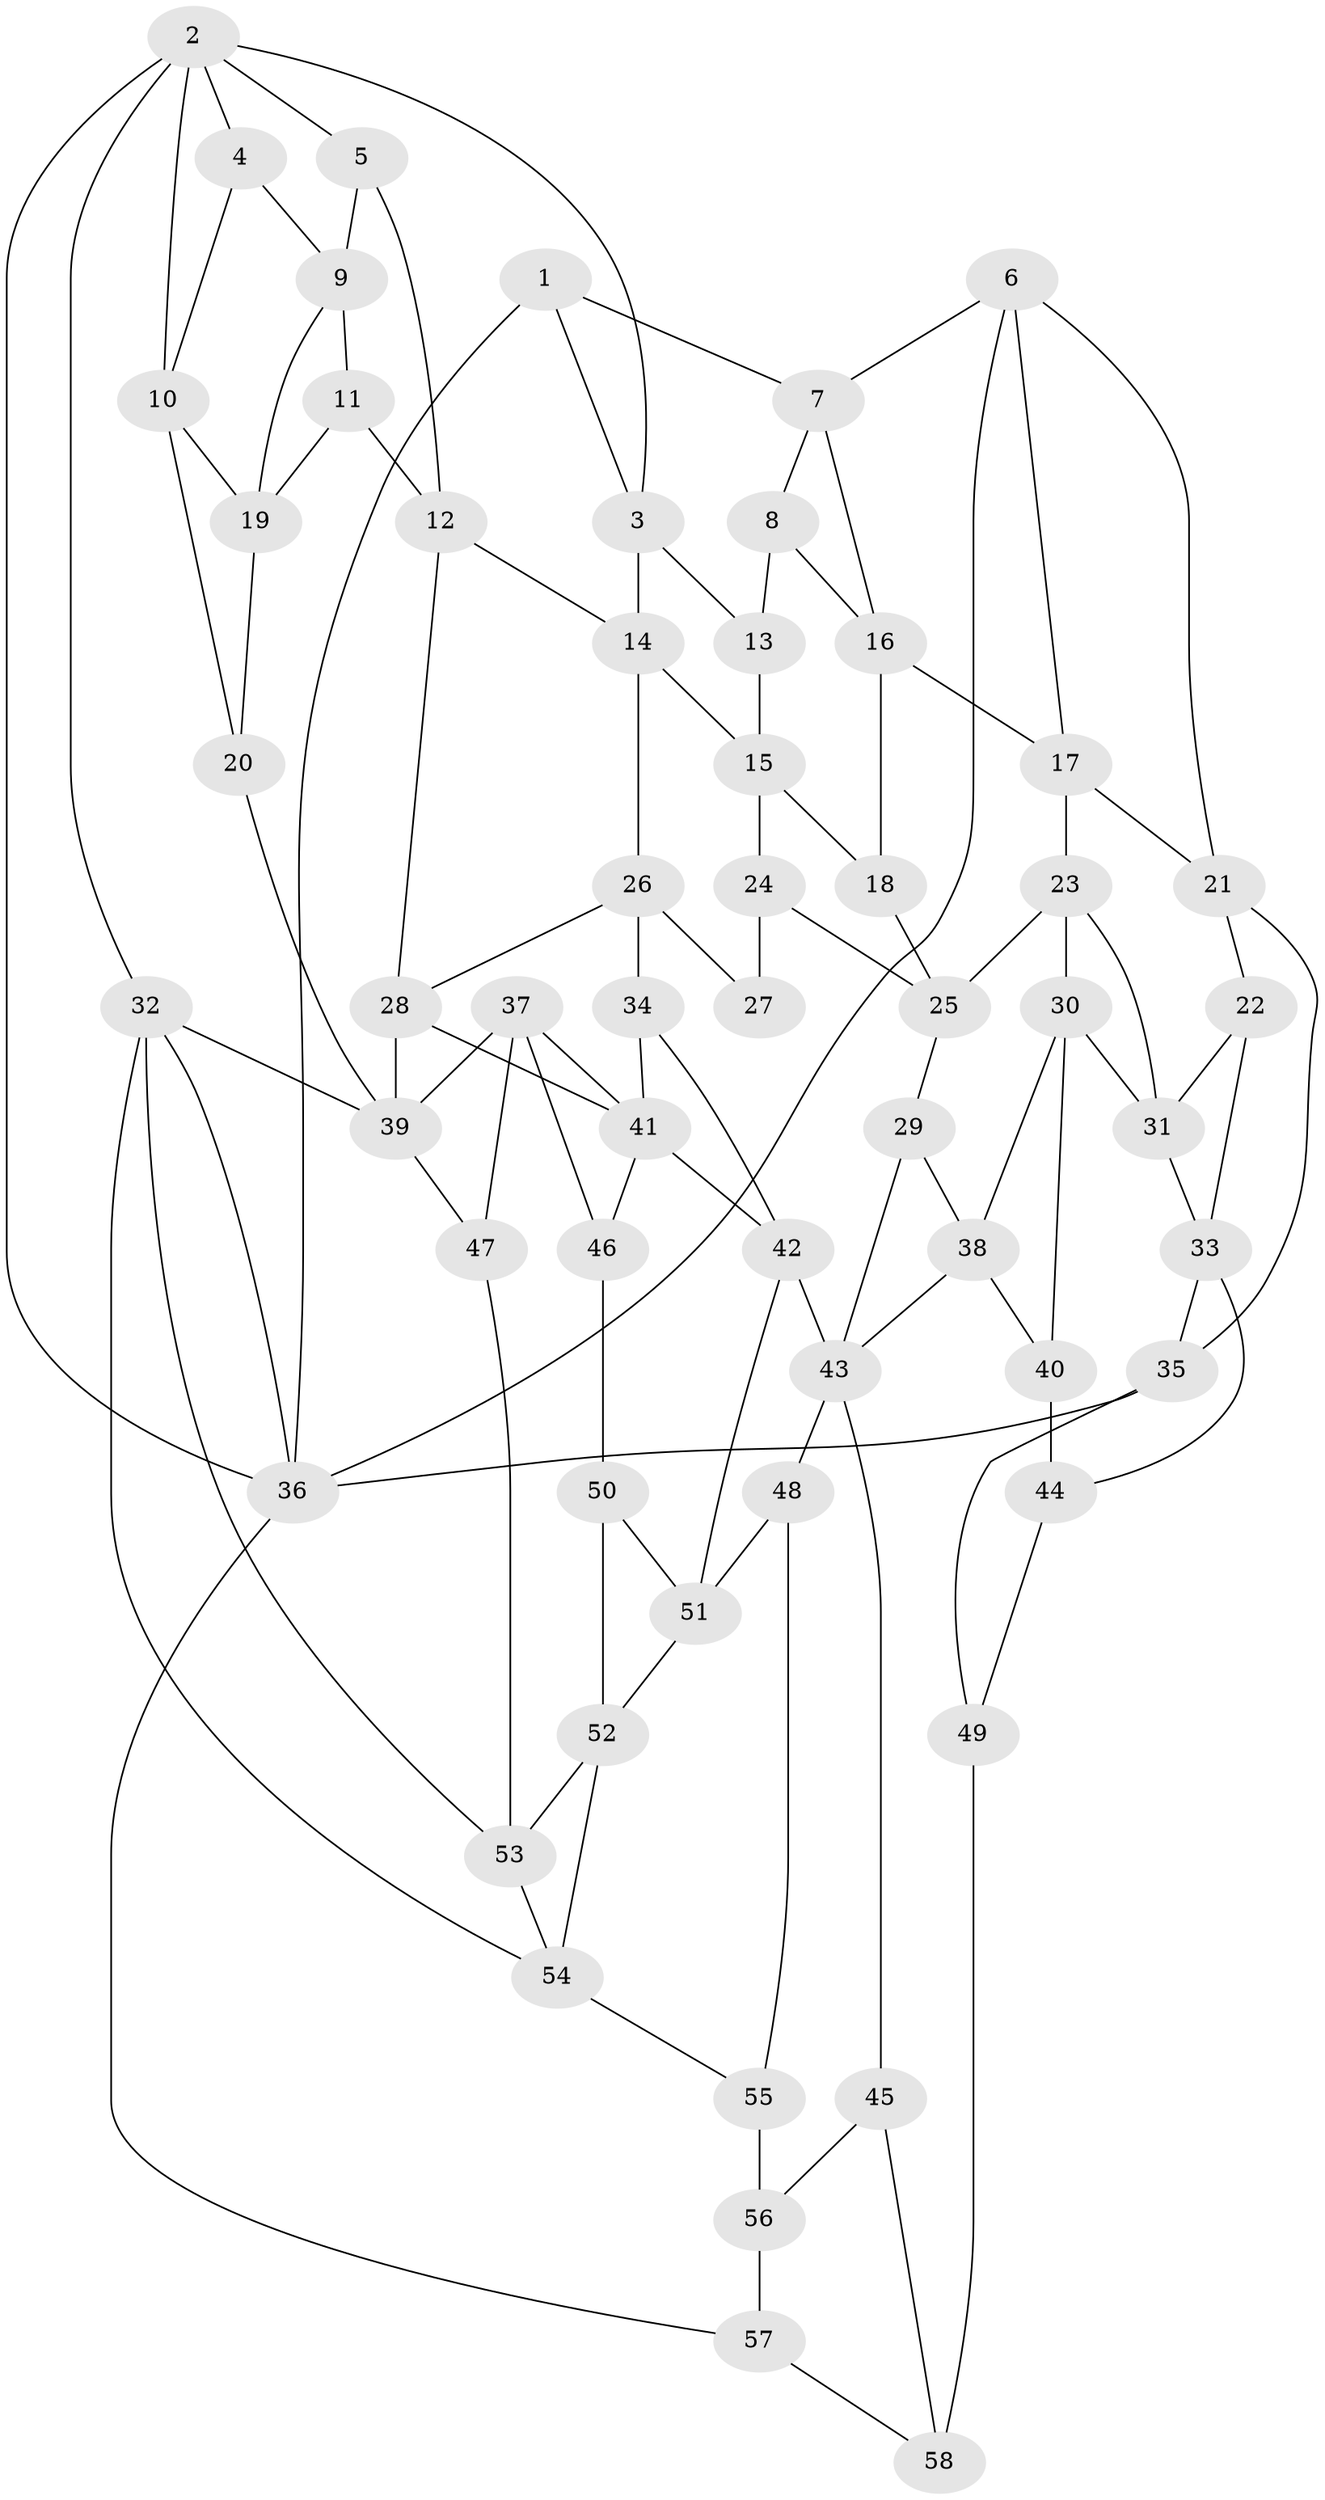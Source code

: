 // original degree distribution, {3: 0.017241379310344827, 6: 0.20689655172413793, 4: 0.22413793103448276, 5: 0.5517241379310345}
// Generated by graph-tools (version 1.1) at 2025/27/03/09/25 03:27:07]
// undirected, 58 vertices, 107 edges
graph export_dot {
graph [start="1"]
  node [color=gray90,style=filled];
  1;
  2;
  3;
  4;
  5;
  6;
  7;
  8;
  9;
  10;
  11;
  12;
  13;
  14;
  15;
  16;
  17;
  18;
  19;
  20;
  21;
  22;
  23;
  24;
  25;
  26;
  27;
  28;
  29;
  30;
  31;
  32;
  33;
  34;
  35;
  36;
  37;
  38;
  39;
  40;
  41;
  42;
  43;
  44;
  45;
  46;
  47;
  48;
  49;
  50;
  51;
  52;
  53;
  54;
  55;
  56;
  57;
  58;
  1 -- 3 [weight=1.0];
  1 -- 7 [weight=1.0];
  1 -- 36 [weight=1.0];
  2 -- 3 [weight=1.0];
  2 -- 4 [weight=1.0];
  2 -- 5 [weight=1.0];
  2 -- 10 [weight=1.0];
  2 -- 32 [weight=1.0];
  2 -- 36 [weight=1.0];
  3 -- 13 [weight=1.0];
  3 -- 14 [weight=1.0];
  4 -- 9 [weight=1.0];
  4 -- 10 [weight=1.0];
  5 -- 9 [weight=1.0];
  5 -- 12 [weight=1.0];
  6 -- 7 [weight=1.0];
  6 -- 17 [weight=1.0];
  6 -- 21 [weight=1.0];
  6 -- 36 [weight=1.0];
  7 -- 8 [weight=1.0];
  7 -- 16 [weight=1.0];
  8 -- 13 [weight=2.0];
  8 -- 16 [weight=1.0];
  9 -- 11 [weight=1.0];
  9 -- 19 [weight=1.0];
  10 -- 19 [weight=1.0];
  10 -- 20 [weight=1.0];
  11 -- 12 [weight=1.0];
  11 -- 19 [weight=1.0];
  12 -- 14 [weight=1.0];
  12 -- 28 [weight=1.0];
  13 -- 15 [weight=1.0];
  14 -- 15 [weight=1.0];
  14 -- 26 [weight=1.0];
  15 -- 18 [weight=1.0];
  15 -- 24 [weight=1.0];
  16 -- 17 [weight=1.0];
  16 -- 18 [weight=1.0];
  17 -- 21 [weight=1.0];
  17 -- 23 [weight=1.0];
  18 -- 25 [weight=1.0];
  19 -- 20 [weight=1.0];
  20 -- 39 [weight=2.0];
  21 -- 22 [weight=1.0];
  21 -- 35 [weight=1.0];
  22 -- 31 [weight=1.0];
  22 -- 33 [weight=1.0];
  23 -- 25 [weight=1.0];
  23 -- 30 [weight=1.0];
  23 -- 31 [weight=1.0];
  24 -- 25 [weight=1.0];
  24 -- 27 [weight=2.0];
  25 -- 29 [weight=1.0];
  26 -- 27 [weight=1.0];
  26 -- 28 [weight=1.0];
  26 -- 34 [weight=1.0];
  28 -- 39 [weight=1.0];
  28 -- 41 [weight=1.0];
  29 -- 38 [weight=1.0];
  29 -- 43 [weight=1.0];
  30 -- 31 [weight=1.0];
  30 -- 38 [weight=1.0];
  30 -- 40 [weight=1.0];
  31 -- 33 [weight=1.0];
  32 -- 36 [weight=1.0];
  32 -- 39 [weight=1.0];
  32 -- 53 [weight=1.0];
  32 -- 54 [weight=1.0];
  33 -- 35 [weight=1.0];
  33 -- 44 [weight=1.0];
  34 -- 41 [weight=2.0];
  34 -- 42 [weight=1.0];
  35 -- 36 [weight=1.0];
  35 -- 49 [weight=1.0];
  36 -- 57 [weight=1.0];
  37 -- 39 [weight=1.0];
  37 -- 41 [weight=1.0];
  37 -- 46 [weight=1.0];
  37 -- 47 [weight=1.0];
  38 -- 40 [weight=1.0];
  38 -- 43 [weight=1.0];
  39 -- 47 [weight=1.0];
  40 -- 44 [weight=2.0];
  41 -- 42 [weight=1.0];
  41 -- 46 [weight=1.0];
  42 -- 43 [weight=2.0];
  42 -- 51 [weight=1.0];
  43 -- 45 [weight=1.0];
  43 -- 48 [weight=1.0];
  44 -- 49 [weight=1.0];
  45 -- 56 [weight=1.0];
  45 -- 58 [weight=1.0];
  46 -- 50 [weight=2.0];
  47 -- 53 [weight=1.0];
  48 -- 51 [weight=1.0];
  48 -- 55 [weight=1.0];
  49 -- 58 [weight=2.0];
  50 -- 51 [weight=1.0];
  50 -- 52 [weight=1.0];
  51 -- 52 [weight=1.0];
  52 -- 53 [weight=1.0];
  52 -- 54 [weight=1.0];
  53 -- 54 [weight=1.0];
  54 -- 55 [weight=1.0];
  55 -- 56 [weight=2.0];
  56 -- 57 [weight=1.0];
  57 -- 58 [weight=1.0];
}
